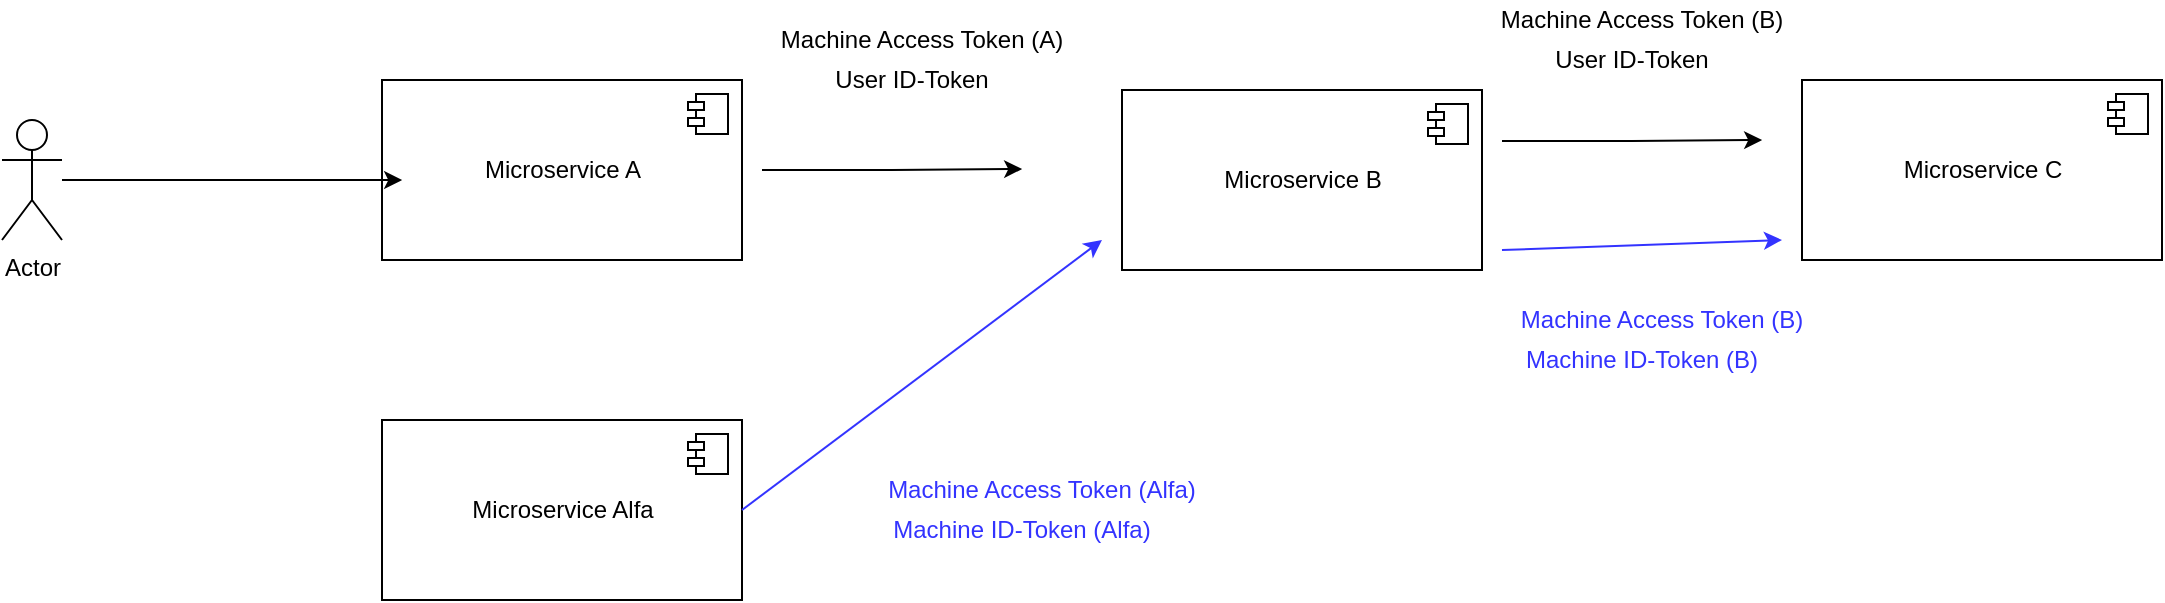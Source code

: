 <mxfile version="13.3.9" type="github">
  <diagram name="Page-1" id="929967ad-93f9-6ef4-fab6-5d389245f69c">
    <mxGraphModel dx="981" dy="526" grid="1" gridSize="10" guides="1" tooltips="1" connect="1" arrows="1" fold="1" page="1" pageScale="1.5" pageWidth="1169" pageHeight="826" background="none" math="0" shadow="0">
      <root>
        <mxCell id="0" style=";html=1;" />
        <mxCell id="1" style=";html=1;" parent="0" />
        <mxCell id="NAH84gE3DRuvGRZM38sN-5" value="Microservice A" style="html=1;dropTarget=0;" vertex="1" parent="1">
          <mxGeometry x="280" y="220" width="180" height="90" as="geometry" />
        </mxCell>
        <mxCell id="NAH84gE3DRuvGRZM38sN-6" value="" style="shape=component;jettyWidth=8;jettyHeight=4;" vertex="1" parent="NAH84gE3DRuvGRZM38sN-5">
          <mxGeometry x="1" width="20" height="20" relative="1" as="geometry">
            <mxPoint x="-27" y="7" as="offset" />
          </mxGeometry>
        </mxCell>
        <mxCell id="NAH84gE3DRuvGRZM38sN-14" style="edgeStyle=orthogonalEdgeStyle;rounded=0;orthogonalLoop=1;jettySize=auto;html=1;entryX=0.056;entryY=0.556;entryDx=0;entryDy=0;entryPerimeter=0;" edge="1" parent="1" source="NAH84gE3DRuvGRZM38sN-7" target="NAH84gE3DRuvGRZM38sN-5">
          <mxGeometry relative="1" as="geometry" />
        </mxCell>
        <mxCell id="NAH84gE3DRuvGRZM38sN-7" value="Actor" style="shape=umlActor;verticalLabelPosition=bottom;verticalAlign=top;html=1;" vertex="1" parent="1">
          <mxGeometry x="90" y="240" width="30" height="60" as="geometry" />
        </mxCell>
        <mxCell id="NAH84gE3DRuvGRZM38sN-8" value="Microservice B" style="html=1;dropTarget=0;" vertex="1" parent="1">
          <mxGeometry x="650" y="225" width="180" height="90" as="geometry" />
        </mxCell>
        <mxCell id="NAH84gE3DRuvGRZM38sN-9" value="" style="shape=component;jettyWidth=8;jettyHeight=4;" vertex="1" parent="NAH84gE3DRuvGRZM38sN-8">
          <mxGeometry x="1" width="20" height="20" relative="1" as="geometry">
            <mxPoint x="-27" y="7" as="offset" />
          </mxGeometry>
        </mxCell>
        <mxCell id="NAH84gE3DRuvGRZM38sN-10" value="Microservice C" style="html=1;dropTarget=0;" vertex="1" parent="1">
          <mxGeometry x="990" y="220" width="180" height="90" as="geometry" />
        </mxCell>
        <mxCell id="NAH84gE3DRuvGRZM38sN-11" value="" style="shape=component;jettyWidth=8;jettyHeight=4;" vertex="1" parent="NAH84gE3DRuvGRZM38sN-10">
          <mxGeometry x="1" width="20" height="20" relative="1" as="geometry">
            <mxPoint x="-27" y="7" as="offset" />
          </mxGeometry>
        </mxCell>
        <mxCell id="NAH84gE3DRuvGRZM38sN-12" value="Microservice Alfa" style="html=1;dropTarget=0;" vertex="1" parent="1">
          <mxGeometry x="280" y="390" width="180" height="90" as="geometry" />
        </mxCell>
        <mxCell id="NAH84gE3DRuvGRZM38sN-13" value="" style="shape=component;jettyWidth=8;jettyHeight=4;" vertex="1" parent="NAH84gE3DRuvGRZM38sN-12">
          <mxGeometry x="1" width="20" height="20" relative="1" as="geometry">
            <mxPoint x="-27" y="7" as="offset" />
          </mxGeometry>
        </mxCell>
        <mxCell id="NAH84gE3DRuvGRZM38sN-15" style="edgeStyle=orthogonalEdgeStyle;rounded=0;orthogonalLoop=1;jettySize=auto;html=1;entryX=0.056;entryY=0.556;entryDx=0;entryDy=0;entryPerimeter=0;" edge="1" parent="1">
          <mxGeometry relative="1" as="geometry">
            <mxPoint x="470" y="265" as="sourcePoint" />
            <mxPoint x="600.08" y="264.5" as="targetPoint" />
            <Array as="points">
              <mxPoint x="535" y="265" />
            </Array>
          </mxGeometry>
        </mxCell>
        <mxCell id="NAH84gE3DRuvGRZM38sN-16" value="Machine Access Token (A)" style="text;html=1;strokeColor=none;fillColor=none;align=center;verticalAlign=middle;whiteSpace=wrap;rounded=0;" vertex="1" parent="1">
          <mxGeometry x="460" y="190" width="180" height="20" as="geometry" />
        </mxCell>
        <mxCell id="NAH84gE3DRuvGRZM38sN-17" value="User ID-Token" style="text;html=1;strokeColor=none;fillColor=none;align=center;verticalAlign=middle;whiteSpace=wrap;rounded=0;" vertex="1" parent="1">
          <mxGeometry x="480" y="210" width="130" height="20" as="geometry" />
        </mxCell>
        <mxCell id="NAH84gE3DRuvGRZM38sN-18" value="Machine Access Token (B)" style="text;html=1;strokeColor=none;fillColor=none;align=center;verticalAlign=middle;whiteSpace=wrap;rounded=0;" vertex="1" parent="1">
          <mxGeometry x="820" y="180" width="180" height="20" as="geometry" />
        </mxCell>
        <mxCell id="NAH84gE3DRuvGRZM38sN-19" value="User ID-Token" style="text;html=1;strokeColor=none;fillColor=none;align=center;verticalAlign=middle;whiteSpace=wrap;rounded=0;" vertex="1" parent="1">
          <mxGeometry x="840" y="200" width="130" height="20" as="geometry" />
        </mxCell>
        <mxCell id="NAH84gE3DRuvGRZM38sN-20" style="edgeStyle=orthogonalEdgeStyle;rounded=0;orthogonalLoop=1;jettySize=auto;html=1;entryX=0.056;entryY=0.556;entryDx=0;entryDy=0;entryPerimeter=0;" edge="1" parent="1">
          <mxGeometry relative="1" as="geometry">
            <mxPoint x="840" y="250.5" as="sourcePoint" />
            <mxPoint x="970.08" y="250" as="targetPoint" />
            <Array as="points">
              <mxPoint x="905" y="250.5" />
            </Array>
          </mxGeometry>
        </mxCell>
        <mxCell id="NAH84gE3DRuvGRZM38sN-22" value="" style="endArrow=classic;html=1;exitX=1;exitY=0.5;exitDx=0;exitDy=0;strokeColor=#3333FF;" edge="1" parent="1" source="NAH84gE3DRuvGRZM38sN-12">
          <mxGeometry width="50" height="50" relative="1" as="geometry">
            <mxPoint x="530" y="400" as="sourcePoint" />
            <mxPoint x="640" y="300" as="targetPoint" />
          </mxGeometry>
        </mxCell>
        <mxCell id="NAH84gE3DRuvGRZM38sN-23" value="Machine Access Token (Alfa)" style="text;html=1;strokeColor=none;fillColor=none;align=center;verticalAlign=middle;whiteSpace=wrap;rounded=0;fontColor=#3333FF;" vertex="1" parent="1">
          <mxGeometry x="520" y="415" width="180" height="20" as="geometry" />
        </mxCell>
        <mxCell id="NAH84gE3DRuvGRZM38sN-24" value="Machine ID-Token (Alfa)" style="text;html=1;strokeColor=none;fillColor=none;align=center;verticalAlign=middle;whiteSpace=wrap;rounded=0;fontColor=#3333FF;" vertex="1" parent="1">
          <mxGeometry x="510" y="435" width="180" height="20" as="geometry" />
        </mxCell>
        <mxCell id="NAH84gE3DRuvGRZM38sN-25" value="Machine Access Token (B)" style="text;html=1;strokeColor=none;fillColor=none;align=center;verticalAlign=middle;whiteSpace=wrap;rounded=0;fontColor=#3333FF;" vertex="1" parent="1">
          <mxGeometry x="830" y="330" width="180" height="20" as="geometry" />
        </mxCell>
        <mxCell id="NAH84gE3DRuvGRZM38sN-26" value="Machine ID-Token (B)" style="text;html=1;strokeColor=none;fillColor=none;align=center;verticalAlign=middle;whiteSpace=wrap;rounded=0;fontColor=#3333FF;" vertex="1" parent="1">
          <mxGeometry x="820" y="350" width="180" height="20" as="geometry" />
        </mxCell>
        <mxCell id="NAH84gE3DRuvGRZM38sN-27" value="" style="endArrow=classic;html=1;exitX=1;exitY=0.5;exitDx=0;exitDy=0;strokeColor=#3333FF;" edge="1" parent="1">
          <mxGeometry width="50" height="50" relative="1" as="geometry">
            <mxPoint x="840" y="305" as="sourcePoint" />
            <mxPoint x="980" y="300" as="targetPoint" />
          </mxGeometry>
        </mxCell>
      </root>
    </mxGraphModel>
  </diagram>
</mxfile>
